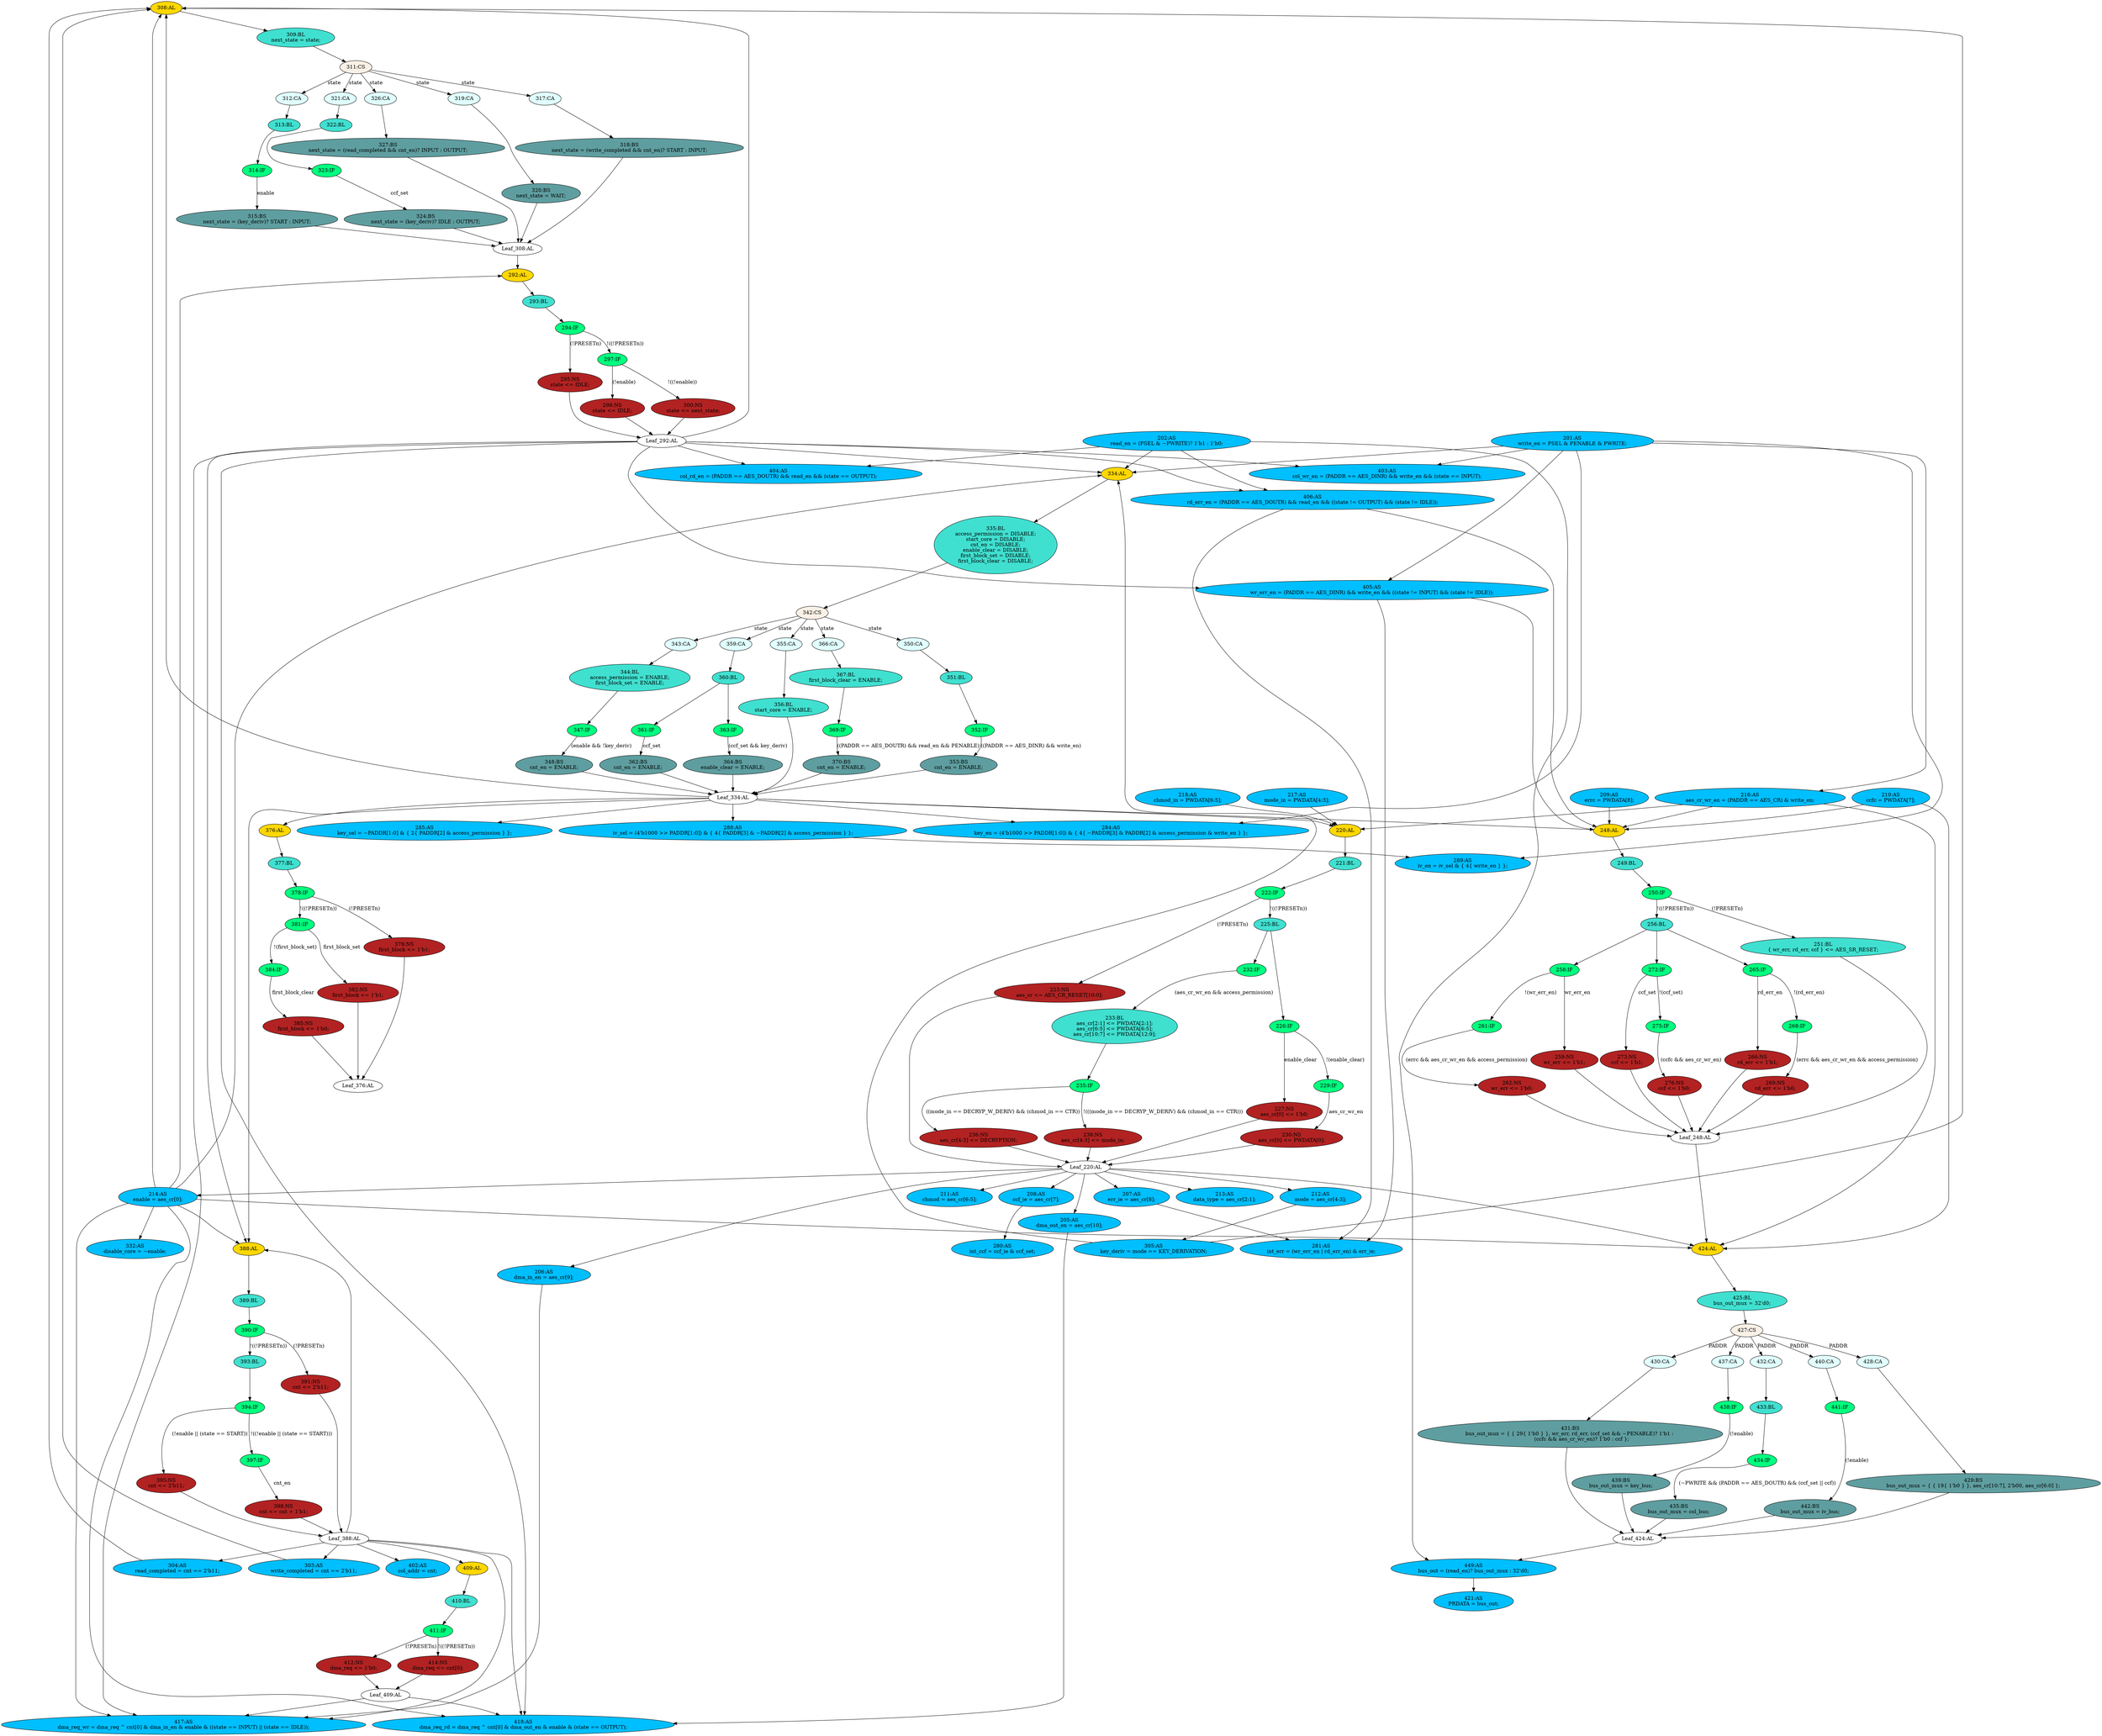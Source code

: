 strict digraph "compose( ,  )" {
	node [label="\N"];
	"308:AL"	 [ast="<pyverilog.vparser.ast.Always object at 0x7fe9e4ae4e50>",
		clk_sens=False,
		fillcolor=gold,
		label="308:AL",
		sens="['key_deriv', 'write_completed', 'state', 'START', 'IDLE', 'read_completed', 'OUTPUT', 'INPUT', 'cnt_en', 'WAIT']",
		statements="[]",
		style=filled,
		typ=Always,
		use_var="['enable', 'ccf_set', 'key_deriv', 'write_completed', 'IDLE', 'START', 'state', 'read_completed', 'OUTPUT', 'INPUT', 'cnt_en', '\
WAIT']"];
	"309:BL"	 [ast="<pyverilog.vparser.ast.Block object at 0x7fe9e4ace090>",
		fillcolor=turquoise,
		label="309:BL
next_state = state;",
		statements="[<pyverilog.vparser.ast.BlockingSubstitution object at 0x7fe9e4ae4f10>]",
		style=filled,
		typ=Block];
	"308:AL" -> "309:BL"	 [cond="[]",
		lineno=None];
	"439:BS"	 [ast="<pyverilog.vparser.ast.BlockingSubstitution object at 0x7fe9e4b27290>",
		fillcolor=cadetblue,
		label="439:BS
bus_out_mux = key_bus;",
		statements="[<pyverilog.vparser.ast.BlockingSubstitution object at 0x7fe9e4b27290>]",
		style=filled,
		typ=BlockingSubstitution];
	"Leaf_424:AL"	 [def_var="['bus_out_mux']",
		label="Leaf_424:AL"];
	"439:BS" -> "Leaf_424:AL"	 [cond="[]",
		lineno=None];
	"353:BS"	 [ast="<pyverilog.vparser.ast.BlockingSubstitution object at 0x7fe9e4dd9890>",
		fillcolor=cadetblue,
		label="353:BS
cnt_en = ENABLE;",
		statements="[<pyverilog.vparser.ast.BlockingSubstitution object at 0x7fe9e4dd9890>]",
		style=filled,
		typ=BlockingSubstitution];
	"Leaf_334:AL"	 [def_var="['access_permission', 'first_block_clear', 'start_core', 'enable_clear', 'first_block_set', 'cnt_en']",
		label="Leaf_334:AL"];
	"353:BS" -> "Leaf_334:AL"	 [cond="[]",
		lineno=None];
	"334:AL"	 [ast="<pyverilog.vparser.ast.Always object at 0x7fe9e4dc8450>",
		clk_sens=False,
		fillcolor=gold,
		label="334:AL",
		sens="['DISABLE', 'ENABLE']",
		statements="[]",
		style=filled,
		typ=Always,
		use_var="['ENABLE', 'ccf_set', 'key_deriv', 'read_en', 'PENABLE', 'state', 'enable', 'PADDR', 'AES_DINR', 'write_en', 'DISABLE', 'AES_DOUTR']"];
	"335:BL"	 [ast="<pyverilog.vparser.ast.Block object at 0x7fe9e4dc8d10>",
		fillcolor=turquoise,
		label="335:BL
access_permission = DISABLE;
start_core = DISABLE;
cnt_en = DISABLE;
enable_clear = DISABLE;
first_block_set = DISABLE;
first_\
block_clear = DISABLE;",
		statements="[<pyverilog.vparser.ast.BlockingSubstitution object at 0x7fe9e4dc8550>, <pyverilog.vparser.ast.BlockingSubstitution object at 0x7fe9e4dc86d0>, <\
pyverilog.vparser.ast.BlockingSubstitution object at 0x7fe9e4dc8810>, <pyverilog.vparser.ast.BlockingSubstitution object at 0x7fe9e4dc8990>, <\
pyverilog.vparser.ast.BlockingSubstitution object at 0x7fe9e4dc8b10>, <pyverilog.vparser.ast.BlockingSubstitution object at 0x7fe9e4dc8c90>]",
		style=filled,
		typ=Block];
	"334:AL" -> "335:BL"	 [cond="[]",
		lineno=None];
	"402:AS"	 [ast="<pyverilog.vparser.ast.Assign object at 0x7fe9e4dda5d0>",
		def_var="['col_addr']",
		fillcolor=deepskyblue,
		label="402:AS
col_addr = cnt;",
		statements="[]",
		style=filled,
		typ=Assign,
		use_var="['cnt']"];
	"431:BS"	 [ast="<pyverilog.vparser.ast.BlockingSubstitution object at 0x7fe9e4b53890>",
		fillcolor=cadetblue,
		label="431:BS
bus_out_mux = { { 29{ 1'b0 } }, wr_err, rd_err, (ccf_set && ~PENABLE)? 1'b1 : 
              (ccfc && aes_cr_wr_en)? 1'b0 : \
ccf };",
		statements="[<pyverilog.vparser.ast.BlockingSubstitution object at 0x7fe9e4b53890>]",
		style=filled,
		typ=BlockingSubstitution];
	"431:BS" -> "Leaf_424:AL"	 [cond="[]",
		lineno=None];
	"348:BS"	 [ast="<pyverilog.vparser.ast.BlockingSubstitution object at 0x7fe9e4dd94d0>",
		fillcolor=cadetblue,
		label="348:BS
cnt_en = ENABLE;",
		statements="[<pyverilog.vparser.ast.BlockingSubstitution object at 0x7fe9e4dd94d0>]",
		style=filled,
		typ=BlockingSubstitution];
	"348:BS" -> "Leaf_334:AL"	 [cond="[]",
		lineno=None];
	"429:BS"	 [ast="<pyverilog.vparser.ast.BlockingSubstitution object at 0x7fe9e4b532d0>",
		fillcolor=cadetblue,
		label="429:BS
bus_out_mux = { { 19{ 1'b0 } }, aes_cr[10:7], 2'b00, aes_cr[6:0] };",
		statements="[<pyverilog.vparser.ast.BlockingSubstitution object at 0x7fe9e4b532d0>]",
		style=filled,
		typ=BlockingSubstitution];
	"429:BS" -> "Leaf_424:AL"	 [cond="[]",
		lineno=None];
	"398:NS"	 [ast="<pyverilog.vparser.ast.NonblockingSubstitution object at 0x7fe9e4dda910>",
		fillcolor=firebrick,
		label="398:NS
cnt <= cnt + 1'b1;",
		statements="[<pyverilog.vparser.ast.NonblockingSubstitution object at 0x7fe9e4dda910>]",
		style=filled,
		typ=NonblockingSubstitution];
	"Leaf_388:AL"	 [def_var="['cnt']",
		label="Leaf_388:AL"];
	"398:NS" -> "Leaf_388:AL"	 [cond="[]",
		lineno=None];
	"292:AL"	 [ast="<pyverilog.vparser.ast.Always object at 0x7fe9e4ae4250>",
		clk_sens=False,
		fillcolor=gold,
		label="292:AL",
		sens="['PCLK', 'PRESETn']",
		statements="[]",
		style=filled,
		typ=Always,
		use_var="['IDLE', 'enable', 'PRESETn', 'next_state']"];
	"293:BL"	 [ast="<pyverilog.vparser.ast.Block object at 0x7fe9e4ae4290>",
		fillcolor=turquoise,
		label="293:BL",
		statements="[]",
		style=filled,
		typ=Block];
	"292:AL" -> "293:BL"	 [cond="[]",
		lineno=None];
	"223:NS"	 [ast="<pyverilog.vparser.ast.NonblockingSubstitution object at 0x7fe9e4ef1b90>",
		fillcolor=firebrick,
		label="223:NS
aes_cr <= AES_CR_RESET[10:0];",
		statements="[<pyverilog.vparser.ast.NonblockingSubstitution object at 0x7fe9e4ef1b90>]",
		style=filled,
		typ=NonblockingSubstitution];
	"Leaf_220:AL"	 [def_var="['aes_cr']",
		label="Leaf_220:AL"];
	"223:NS" -> "Leaf_220:AL"	 [cond="[]",
		lineno=None];
	"347:IF"	 [ast="<pyverilog.vparser.ast.IfStatement object at 0x7fe9e4dd9390>",
		fillcolor=springgreen,
		label="347:IF",
		statements="[]",
		style=filled,
		typ=IfStatement];
	"347:IF" -> "348:BS"	 [cond="['enable', 'key_deriv']",
		label="(enable && !key_deriv)",
		lineno=347];
	"404:AS"	 [ast="<pyverilog.vparser.ast.Assign object at 0x7fe9e4ddaf50>",
		def_var="['col_rd_en']",
		fillcolor=deepskyblue,
		label="404:AS
col_rd_en = (PADDR == AES_DOUTR) && read_en && (state == OUTPUT);",
		statements="[]",
		style=filled,
		typ=Assign,
		use_var="['PADDR', 'AES_DOUTR', 'read_en', 'state', 'OUTPUT']"];
	"262:NS"	 [ast="<pyverilog.vparser.ast.NonblockingSubstitution object at 0x7fe9e4ac3e10>",
		fillcolor=firebrick,
		label="262:NS
wr_err <= 1'b0;",
		statements="[<pyverilog.vparser.ast.NonblockingSubstitution object at 0x7fe9e4ac3e10>]",
		style=filled,
		typ=NonblockingSubstitution];
	"Leaf_248:AL"	 [def_var="['ccf', 'rd_err', 'wr_err']",
		label="Leaf_248:AL"];
	"262:NS" -> "Leaf_248:AL"	 [cond="[]",
		lineno=None];
	"367:BL"	 [ast="<pyverilog.vparser.ast.Block object at 0x7fe9e4dcd310>",
		fillcolor=turquoise,
		label="367:BL
first_block_clear = ENABLE;",
		statements="[<pyverilog.vparser.ast.BlockingSubstitution object at 0x7fe9e4dcd290>]",
		style=filled,
		typ=Block];
	"369:IF"	 [ast="<pyverilog.vparser.ast.IfStatement object at 0x7fe9e4dcd450>",
		fillcolor=springgreen,
		label="369:IF",
		statements="[]",
		style=filled,
		typ=IfStatement];
	"367:BL" -> "369:IF"	 [cond="[]",
		lineno=None];
	"212:AS"	 [ast="<pyverilog.vparser.ast.Assign object at 0x7fe9e4eeec10>",
		def_var="['mode']",
		fillcolor=deepskyblue,
		label="212:AS
mode = aes_cr[4:3];",
		statements="[]",
		style=filled,
		typ=Assign,
		use_var="['aes_cr']"];
	"305:AS"	 [ast="<pyverilog.vparser.ast.Assign object at 0x7fe9e4ae4d10>",
		def_var="['key_deriv']",
		fillcolor=deepskyblue,
		label="305:AS
key_deriv = mode == KEY_DERIVATION;",
		statements="[]",
		style=filled,
		typ=Assign,
		use_var="['mode', 'KEY_DERIVATION']"];
	"212:AS" -> "305:AS";
	"Leaf_388:AL" -> "402:AS";
	"409:AL"	 [ast="<pyverilog.vparser.ast.Always object at 0x7fe9e4dd4a90>",
		clk_sens=False,
		fillcolor=gold,
		label="409:AL",
		sens="['PCLK', 'PRESETn']",
		statements="[]",
		style=filled,
		typ=Always,
		use_var="['cnt', 'PRESETn']"];
	"Leaf_388:AL" -> "409:AL";
	"418:AS"	 [ast="<pyverilog.vparser.ast.Assign object at 0x7fe9e4de4790>",
		def_var="['dma_req_rd']",
		fillcolor=deepskyblue,
		label="418:AS
dma_req_rd = dma_req ^ cnt[0] & dma_out_en & enable & (state == OUTPUT);",
		statements="[]",
		style=filled,
		typ=Assign,
		use_var="['dma_req', 'cnt', 'dma_out_en', 'enable', 'state', 'OUTPUT']"];
	"Leaf_388:AL" -> "418:AS";
	"303:AS"	 [ast="<pyverilog.vparser.ast.Assign object at 0x7fe9e4ae4910>",
		def_var="['write_completed']",
		fillcolor=deepskyblue,
		label="303:AS
write_completed = cnt == 2'b11;",
		statements="[]",
		style=filled,
		typ=Assign,
		use_var="['cnt']"];
	"Leaf_388:AL" -> "303:AS";
	"417:AS"	 [ast="<pyverilog.vparser.ast.Assign object at 0x7fe9e4de4350>",
		def_var="['dma_req_wr']",
		fillcolor=deepskyblue,
		label="417:AS
dma_req_wr = dma_req ^ cnt[0] & dma_in_en & enable & ((state == INPUT) || (state == IDLE));",
		statements="[]",
		style=filled,
		typ=Assign,
		use_var="['dma_req', 'cnt', 'dma_in_en', 'enable', 'state', 'INPUT', 'state', 'IDLE']"];
	"Leaf_388:AL" -> "417:AS";
	"388:AL"	 [ast="<pyverilog.vparser.ast.Always object at 0x7fe9e4dda050>",
		clk_sens=False,
		fillcolor=gold,
		label="388:AL",
		sens="['PCLK', 'PRESETn']",
		statements="[]",
		style=filled,
		typ=Always,
		use_var="['cnt', 'enable', 'START', 'state', 'PRESETn', 'cnt_en']"];
	"Leaf_388:AL" -> "388:AL";
	"304:AS"	 [ast="<pyverilog.vparser.ast.Assign object at 0x7fe9e4ae4b10>",
		def_var="['read_completed']",
		fillcolor=deepskyblue,
		label="304:AS
read_completed = cnt == 2'b11;",
		statements="[]",
		style=filled,
		typ=Assign,
		use_var="['cnt']"];
	"Leaf_388:AL" -> "304:AS";
	"412:NS"	 [ast="<pyverilog.vparser.ast.NonblockingSubstitution object at 0x7fe9e4dd4c50>",
		fillcolor=firebrick,
		label="412:NS
dma_req <= 1'b0;",
		statements="[<pyverilog.vparser.ast.NonblockingSubstitution object at 0x7fe9e4dd4c50>]",
		style=filled,
		typ=NonblockingSubstitution];
	"Leaf_409:AL"	 [def_var="['dma_req']",
		label="Leaf_409:AL"];
	"412:NS" -> "Leaf_409:AL"	 [cond="[]",
		lineno=None];
	"213:AS"	 [ast="<pyverilog.vparser.ast.Assign object at 0x7fe9e4eeee10>",
		def_var="['data_type']",
		fillcolor=deepskyblue,
		label="213:AS
data_type = aes_cr[2:1];",
		statements="[]",
		style=filled,
		typ=Assign,
		use_var="['aes_cr']"];
	"235:IF"	 [ast="<pyverilog.vparser.ast.IfStatement object at 0x7fe9e4aa5d90>",
		fillcolor=springgreen,
		label="235:IF",
		statements="[]",
		style=filled,
		typ=IfStatement];
	"236:NS"	 [ast="<pyverilog.vparser.ast.NonblockingSubstitution object at 0x7fe9e4aa5bd0>",
		fillcolor=firebrick,
		label="236:NS
aes_cr[4:3] <= DECRYPTION;",
		statements="[<pyverilog.vparser.ast.NonblockingSubstitution object at 0x7fe9e4aa5bd0>]",
		style=filled,
		typ=NonblockingSubstitution];
	"235:IF" -> "236:NS"	 [cond="['mode_in', 'DECRYP_W_DERIV', 'chmod_in', 'CTR']",
		label="((mode_in == DECRYP_W_DERIV) && (chmod_in == CTR))",
		lineno=235];
	"238:NS"	 [ast="<pyverilog.vparser.ast.NonblockingSubstitution object at 0x7fe9e4aa5e10>",
		fillcolor=firebrick,
		label="238:NS
aes_cr[4:3] <= mode_in;",
		statements="[<pyverilog.vparser.ast.NonblockingSubstitution object at 0x7fe9e4aa5e10>]",
		style=filled,
		typ=NonblockingSubstitution];
	"235:IF" -> "238:NS"	 [cond="['mode_in', 'DECRYP_W_DERIV', 'chmod_in', 'CTR']",
		label="!(((mode_in == DECRYP_W_DERIV) && (chmod_in == CTR)))",
		lineno=235];
	"236:NS" -> "Leaf_220:AL"	 [cond="[]",
		lineno=None];
	"322:BL"	 [ast="<pyverilog.vparser.ast.Block object at 0x7fe9e4acead0>",
		fillcolor=turquoise,
		label="322:BL",
		statements="[]",
		style=filled,
		typ=Block];
	"323:IF"	 [ast="<pyverilog.vparser.ast.IfStatement object at 0x7fe9e4acec10>",
		fillcolor=springgreen,
		label="323:IF",
		statements="[]",
		style=filled,
		typ=IfStatement];
	"322:BL" -> "323:IF"	 [cond="[]",
		lineno=None];
	"433:BL"	 [ast="<pyverilog.vparser.ast.Block object at 0x7fe9e4b53b10>",
		fillcolor=turquoise,
		label="433:BL",
		statements="[]",
		style=filled,
		typ=Block];
	"434:IF"	 [ast="<pyverilog.vparser.ast.IfStatement object at 0x7fe9e4b53dd0>",
		fillcolor=springgreen,
		label="434:IF",
		statements="[]",
		style=filled,
		typ=IfStatement];
	"433:BL" -> "434:IF"	 [cond="[]",
		lineno=None];
	"351:BL"	 [ast="<pyverilog.vparser.ast.Block object at 0x7fe9e4dd9490>",
		fillcolor=turquoise,
		label="351:BL",
		statements="[]",
		style=filled,
		typ=Block];
	"352:IF"	 [ast="<pyverilog.vparser.ast.IfStatement object at 0x7fe9e4dd96d0>",
		fillcolor=springgreen,
		label="352:IF",
		statements="[]",
		style=filled,
		typ=IfStatement];
	"351:BL" -> "352:IF"	 [cond="[]",
		lineno=None];
	"389:BL"	 [ast="<pyverilog.vparser.ast.Block object at 0x7fe9e4dda090>",
		fillcolor=turquoise,
		label="389:BL",
		statements="[]",
		style=filled,
		typ=Block];
	"390:IF"	 [ast="<pyverilog.vparser.ast.IfStatement object at 0x7fe9e4dda250>",
		fillcolor=springgreen,
		label="390:IF",
		statements="[]",
		style=filled,
		typ=IfStatement];
	"389:BL" -> "390:IF"	 [cond="[]",
		lineno=None];
	"208:AS"	 [ast="<pyverilog.vparser.ast.Assign object at 0x7fe9e4eee4d0>",
		def_var="['ccf_ie']",
		fillcolor=deepskyblue,
		label="208:AS
ccf_ie = aes_cr[7];",
		statements="[]",
		style=filled,
		typ=Assign,
		use_var="['aes_cr']"];
	"280:AS"	 [ast="<pyverilog.vparser.ast.Assign object at 0x7fe9e4abb650>",
		def_var="['int_ccf']",
		fillcolor=deepskyblue,
		label="280:AS
int_ccf = ccf_ie & ccf_set;",
		statements="[]",
		style=filled,
		typ=Assign,
		use_var="['ccf_ie', 'ccf_set']"];
	"208:AS" -> "280:AS";
	"317:CA"	 [ast="<pyverilog.vparser.ast.Case object at 0x7fe9e4ace590>",
		fillcolor=lightcyan,
		label="317:CA",
		statements="[]",
		style=filled,
		typ=Case];
	"318:BS"	 [ast="<pyverilog.vparser.ast.BlockingSubstitution object at 0x7fe9e4ace850>",
		fillcolor=cadetblue,
		label="318:BS
next_state = (write_completed && cnt_en)? START : INPUT;",
		statements="[<pyverilog.vparser.ast.BlockingSubstitution object at 0x7fe9e4ace850>]",
		style=filled,
		typ=BlockingSubstitution];
	"317:CA" -> "318:BS"	 [cond="[]",
		lineno=None];
	"385:NS"	 [ast="<pyverilog.vparser.ast.NonblockingSubstitution object at 0x7fe9e4dcdf50>",
		fillcolor=firebrick,
		label="385:NS
first_block <= 1'b0;",
		statements="[<pyverilog.vparser.ast.NonblockingSubstitution object at 0x7fe9e4dcdf50>]",
		style=filled,
		typ=NonblockingSubstitution];
	"Leaf_376:AL"	 [def_var="['first_block']",
		label="Leaf_376:AL"];
	"385:NS" -> "Leaf_376:AL"	 [cond="[]",
		lineno=None];
	"232:IF"	 [ast="<pyverilog.vparser.ast.IfStatement object at 0x7fe9e4aa5450>",
		fillcolor=springgreen,
		label="232:IF",
		statements="[]",
		style=filled,
		typ=IfStatement];
	"233:BL"	 [ast="<pyverilog.vparser.ast.Block object at 0x7fe9e4ac31d0>",
		fillcolor=turquoise,
		label="233:BL
aes_cr[2:1] <= PWDATA[2:1];
aes_cr[6:5] <= PWDATA[6:5];
aes_cr[10:7] <= PWDATA[12:9];",
		statements="[<pyverilog.vparser.ast.NonblockingSubstitution object at 0x7fe9e4aa56d0>, <pyverilog.vparser.ast.NonblockingSubstitution object \
at 0x7fe9e4aa5fd0>, <pyverilog.vparser.ast.NonblockingSubstitution object at 0x7fe9e4ac32d0>]",
		style=filled,
		typ=Block];
	"232:IF" -> "233:BL"	 [cond="['aes_cr_wr_en', 'access_permission']",
		label="(aes_cr_wr_en && access_permission)",
		lineno=232];
	"393:BL"	 [ast="<pyverilog.vparser.ast.Block object at 0x7fe9e4dda2d0>",
		fillcolor=turquoise,
		label="393:BL",
		statements="[]",
		style=filled,
		typ=Block];
	"394:IF"	 [ast="<pyverilog.vparser.ast.IfStatement object at 0x7fe9e4dda650>",
		fillcolor=springgreen,
		label="394:IF",
		statements="[]",
		style=filled,
		typ=IfStatement];
	"393:BL" -> "394:IF"	 [cond="[]",
		lineno=None];
	"435:BS"	 [ast="<pyverilog.vparser.ast.BlockingSubstitution object at 0x7fe9e4b53f10>",
		fillcolor=cadetblue,
		label="435:BS
bus_out_mux = col_bus;",
		statements="[<pyverilog.vparser.ast.BlockingSubstitution object at 0x7fe9e4b53f10>]",
		style=filled,
		typ=BlockingSubstitution];
	"434:IF" -> "435:BS"	 [cond="['PWRITE', 'PADDR', 'AES_DOUTR', 'ccf_set', 'ccf']",
		label="(~PWRITE && (PADDR == AES_DOUTR) && (ccf_set || ccf))",
		lineno=434];
	"370:BS"	 [ast="<pyverilog.vparser.ast.BlockingSubstitution object at 0x7fe9e4dcd690>",
		fillcolor=cadetblue,
		label="370:BS
cnt_en = ENABLE;",
		statements="[<pyverilog.vparser.ast.BlockingSubstitution object at 0x7fe9e4dcd690>]",
		style=filled,
		typ=BlockingSubstitution];
	"370:BS" -> "Leaf_334:AL"	 [cond="[]",
		lineno=None];
	"205:AS"	 [ast="<pyverilog.vparser.ast.Assign object at 0x7fe9e4b1bf50>",
		def_var="['dma_out_en']",
		fillcolor=deepskyblue,
		label="205:AS
dma_out_en = aes_cr[10];",
		statements="[]",
		style=filled,
		typ=Assign,
		use_var="['aes_cr']"];
	"205:AS" -> "418:AS";
	"421:AS"	 [ast="<pyverilog.vparser.ast.Assign object at 0x7fe9e4de48d0>",
		def_var="['PRDATA']",
		fillcolor=deepskyblue,
		label="421:AS
PRDATA = bus_out;",
		statements="[]",
		style=filled,
		typ=Assign,
		use_var="['bus_out']"];
	"410:BL"	 [ast="<pyverilog.vparser.ast.Block object at 0x7fe9e4dd4ad0>",
		fillcolor=turquoise,
		label="410:BL",
		statements="[]",
		style=filled,
		typ=Block];
	"409:AL" -> "410:BL"	 [cond="[]",
		lineno=None];
	"222:IF"	 [ast="<pyverilog.vparser.ast.IfStatement object at 0x7fe9e4ef1bd0>",
		fillcolor=springgreen,
		label="222:IF",
		statements="[]",
		style=filled,
		typ=IfStatement];
	"222:IF" -> "223:NS"	 [cond="['PRESETn']",
		label="(!PRESETn)",
		lineno=222];
	"225:BL"	 [ast="<pyverilog.vparser.ast.Block object at 0x7fe9e4ef1c10>",
		fillcolor=turquoise,
		label="225:BL",
		statements="[]",
		style=filled,
		typ=Block];
	"222:IF" -> "225:BL"	 [cond="['PRESETn']",
		label="!((!PRESETn))",
		lineno=222];
	"403:AS"	 [ast="<pyverilog.vparser.ast.Assign object at 0x7fe9e4ddac10>",
		def_var="['col_wr_en']",
		fillcolor=deepskyblue,
		label="403:AS
col_wr_en = (PADDR == AES_DINR) && write_en && (state == INPUT);",
		statements="[]",
		style=filled,
		typ=Assign,
		use_var="['PADDR', 'AES_DINR', 'write_en', 'state', 'INPUT']"];
	"214:AS"	 [ast="<pyverilog.vparser.ast.Assign object at 0x7fe9e4ef1050>",
		def_var="['enable']",
		fillcolor=deepskyblue,
		label="214:AS
enable = aes_cr[0];",
		statements="[]",
		style=filled,
		typ=Assign,
		use_var="['aes_cr']"];
	"214:AS" -> "308:AL";
	"214:AS" -> "334:AL";
	"214:AS" -> "292:AL";
	"424:AL"	 [ast="<pyverilog.vparser.ast.Always object at 0x7fe9e4de4a10>",
		clk_sens=False,
		fillcolor=gold,
		label="424:AL",
		sens="['col_bus', 'ccf', 'ccf_set', 'aes_cr_wr_en', 'rd_err', 'key_bus', 'wr_err', 'aes_cr', 'PENABLE', 'iv_bus', 'ccfc']",
		statements="[]",
		style=filled,
		typ=Always,
		use_var="['col_bus', 'enable', 'ccfc', 'ccf_set', 'aes_cr_wr_en', 'rd_err', 'key_bus', 'wr_err', 'aes_cr', 'PENABLE', 'PWRITE', 'PADDR', '\
iv_bus', 'ccf', 'AES_DOUTR']"];
	"214:AS" -> "424:AL";
	"214:AS" -> "418:AS";
	"214:AS" -> "417:AS";
	"214:AS" -> "388:AL";
	"332:AS"	 [ast="<pyverilog.vparser.ast.Assign object at 0x7fe9e4dc8310>",
		def_var="['disable_core']",
		fillcolor=deepskyblue,
		label="332:AS
disable_core = ~enable;",
		statements="[]",
		style=filled,
		typ=Assign,
		use_var="['enable']"];
	"214:AS" -> "332:AS";
	"432:CA"	 [ast="<pyverilog.vparser.ast.Case object at 0x7fe9e4b53ad0>",
		fillcolor=lightcyan,
		label="432:CA",
		statements="[]",
		style=filled,
		typ=Case];
	"432:CA" -> "433:BL"	 [cond="[]",
		lineno=None];
	"381:IF"	 [ast="<pyverilog.vparser.ast.IfStatement object at 0x7fe9e4dcdcd0>",
		fillcolor=springgreen,
		label="381:IF",
		statements="[]",
		style=filled,
		typ=IfStatement];
	"384:IF"	 [ast="<pyverilog.vparser.ast.IfStatement object at 0x7fe9e4dcde10>",
		fillcolor=springgreen,
		label="384:IF",
		statements="[]",
		style=filled,
		typ=IfStatement];
	"381:IF" -> "384:IF"	 [cond="['first_block_set']",
		label="!(first_block_set)",
		lineno=381];
	"382:NS"	 [ast="<pyverilog.vparser.ast.NonblockingSubstitution object at 0x7fe9e4dcdc90>",
		fillcolor=firebrick,
		label="382:NS
first_block <= 1'b1;",
		statements="[<pyverilog.vparser.ast.NonblockingSubstitution object at 0x7fe9e4dcdc90>]",
		style=filled,
		typ=NonblockingSubstitution];
	"381:IF" -> "382:NS"	 [cond="['first_block_set']",
		label=first_block_set,
		lineno=381];
	"300:NS"	 [ast="<pyverilog.vparser.ast.NonblockingSubstitution object at 0x7fe9e4ae4850>",
		fillcolor=firebrick,
		label="300:NS
state <= next_state;",
		statements="[<pyverilog.vparser.ast.NonblockingSubstitution object at 0x7fe9e4ae4850>]",
		style=filled,
		typ=NonblockingSubstitution];
	"Leaf_292:AL"	 [def_var="['state']",
		label="Leaf_292:AL"];
	"300:NS" -> "Leaf_292:AL"	 [cond="[]",
		lineno=None];
	"344:BL"	 [ast="<pyverilog.vparser.ast.Block object at 0x7fe9e4dd9250>",
		fillcolor=turquoise,
		label="344:BL
access_permission = ENABLE;
first_block_set = ENABLE;",
		statements="[<pyverilog.vparser.ast.BlockingSubstitution object at 0x7fe9e4dc8fd0>, <pyverilog.vparser.ast.BlockingSubstitution object at 0x7fe9e4dd91d0>]",
		style=filled,
		typ=Block];
	"344:BL" -> "347:IF"	 [cond="[]",
		lineno=None];
	"207:AS"	 [ast="<pyverilog.vparser.ast.Assign object at 0x7fe9e4eee310>",
		def_var="['err_ie']",
		fillcolor=deepskyblue,
		label="207:AS
err_ie = aes_cr[8];",
		statements="[]",
		style=filled,
		typ=Assign,
		use_var="['aes_cr']"];
	"281:AS"	 [ast="<pyverilog.vparser.ast.Assign object at 0x7fe9e4abb990>",
		def_var="['int_err']",
		fillcolor=deepskyblue,
		label="281:AS
int_err = (wr_err_en | rd_err_en) & err_ie;",
		statements="[]",
		style=filled,
		typ=Assign,
		use_var="['wr_err_en', 'rd_err_en', 'err_ie']"];
	"207:AS" -> "281:AS";
	"395:NS"	 [ast="<pyverilog.vparser.ast.NonblockingSubstitution object at 0x7fe9e4dda610>",
		fillcolor=firebrick,
		label="395:NS
cnt <= 2'b11;",
		statements="[<pyverilog.vparser.ast.NonblockingSubstitution object at 0x7fe9e4dda610>]",
		style=filled,
		typ=NonblockingSubstitution];
	"394:IF" -> "395:NS"	 [cond="['enable', 'state', 'START']",
		label="(!enable || (state == START))",
		lineno=394];
	"397:IF"	 [ast="<pyverilog.vparser.ast.IfStatement object at 0x7fe9e4dda750>",
		fillcolor=springgreen,
		label="397:IF",
		statements="[]",
		style=filled,
		typ=IfStatement];
	"394:IF" -> "397:IF"	 [cond="['enable', 'state', 'START']",
		label="!((!enable || (state == START)))",
		lineno=394];
	"343:CA"	 [ast="<pyverilog.vparser.ast.Case object at 0x7fe9e4dc8e50>",
		fillcolor=lightcyan,
		label="343:CA",
		statements="[]",
		style=filled,
		typ=Case];
	"343:CA" -> "344:BL"	 [cond="[]",
		lineno=None];
	"218:AS"	 [ast="<pyverilog.vparser.ast.Assign object at 0x7fe9e4ef1690>",
		def_var="['chmod_in']",
		fillcolor=deepskyblue,
		label="218:AS
chmod_in = PWDATA[6:5];",
		statements="[]",
		style=filled,
		typ=Assign,
		use_var="['PWDATA']"];
	"220:AL"	 [ast="<pyverilog.vparser.ast.Always object at 0x7fe9e4ef1910>",
		clk_sens=False,
		fillcolor=gold,
		label="220:AL",
		sens="['PCLK', 'PRESETn']",
		statements="[]",
		style=filled,
		typ=Always,
		use_var="['DECRYPTION', 'CTR', 'PWDATA', 'aes_cr_wr_en', 'mode_in', 'enable_clear', 'PRESETn', 'AES_CR_RESET', 'DECRYP_W_DERIV', 'access_\
permission', 'chmod_in']"];
	"218:AS" -> "220:AL";
	"256:BL"	 [ast="<pyverilog.vparser.ast.Block object at 0x7fe9e4ac3890>",
		fillcolor=turquoise,
		label="256:BL",
		statements="[]",
		style=filled,
		typ=Block];
	"265:IF"	 [ast="<pyverilog.vparser.ast.IfStatement object at 0x7fe9e4ac3f90>",
		fillcolor=springgreen,
		label="265:IF",
		statements="[]",
		style=filled,
		typ=IfStatement];
	"256:BL" -> "265:IF"	 [cond="[]",
		lineno=None];
	"258:IF"	 [ast="<pyverilog.vparser.ast.IfStatement object at 0x7fe9e4ac3a50>",
		fillcolor=springgreen,
		label="258:IF",
		statements="[]",
		style=filled,
		typ=IfStatement];
	"256:BL" -> "258:IF"	 [cond="[]",
		lineno=None];
	"272:IF"	 [ast="<pyverilog.vparser.ast.IfStatement object at 0x7fe9e4abb4d0>",
		fillcolor=springgreen,
		label="272:IF",
		statements="[]",
		style=filled,
		typ=IfStatement];
	"256:BL" -> "272:IF"	 [cond="[]",
		lineno=None];
	"268:IF"	 [ast="<pyverilog.vparser.ast.IfStatement object at 0x7fe9e4abb190>",
		fillcolor=springgreen,
		label="268:IF",
		statements="[]",
		style=filled,
		typ=IfStatement];
	"269:NS"	 [ast="<pyverilog.vparser.ast.NonblockingSubstitution object at 0x7fe9e4abb390>",
		fillcolor=firebrick,
		label="269:NS
rd_err <= 1'b0;",
		statements="[<pyverilog.vparser.ast.NonblockingSubstitution object at 0x7fe9e4abb390>]",
		style=filled,
		typ=NonblockingSubstitution];
	"268:IF" -> "269:NS"	 [cond="['errc', 'aes_cr_wr_en', 'access_permission']",
		label="(errc && aes_cr_wr_en && access_permission)",
		lineno=268];
	"378:IF"	 [ast="<pyverilog.vparser.ast.IfStatement object at 0x7fe9e4dcda10>",
		fillcolor=springgreen,
		label="378:IF",
		statements="[]",
		style=filled,
		typ=IfStatement];
	"378:IF" -> "381:IF"	 [cond="['PRESETn']",
		label="!((!PRESETn))",
		lineno=378];
	"379:NS"	 [ast="<pyverilog.vparser.ast.NonblockingSubstitution object at 0x7fe9e4dcd9d0>",
		fillcolor=firebrick,
		label="379:NS
first_block <= 1'b1;",
		statements="[<pyverilog.vparser.ast.NonblockingSubstitution object at 0x7fe9e4dcd9d0>]",
		style=filled,
		typ=NonblockingSubstitution];
	"378:IF" -> "379:NS"	 [cond="['PRESETn']",
		label="(!PRESETn)",
		lineno=378];
	"440:CA"	 [ast="<pyverilog.vparser.ast.Case object at 0x7fe9e4b273d0>",
		fillcolor=lightcyan,
		label="440:CA",
		statements="[]",
		style=filled,
		typ=Case];
	"441:IF"	 [ast="<pyverilog.vparser.ast.IfStatement object at 0x7fe9e4b27150>",
		fillcolor=springgreen,
		label="441:IF",
		statements="[]",
		style=filled,
		typ=IfStatement];
	"440:CA" -> "441:IF"	 [cond="[]",
		lineno=None];
	"449:AS"	 [ast="<pyverilog.vparser.ast.Assign object at 0x7fe9e4b27710>",
		def_var="['bus_out']",
		fillcolor=deepskyblue,
		label="449:AS
bus_out = (read_en)? bus_out_mux : 32'd0;",
		statements="[]",
		style=filled,
		typ=Assign,
		use_var="['read_en', 'bus_out_mux']"];
	"449:AS" -> "421:AS";
	"355:CA"	 [ast="<pyverilog.vparser.ast.Case object at 0x7fe9e4dd98d0>",
		fillcolor=lightcyan,
		label="355:CA",
		statements="[]",
		style=filled,
		typ=Case];
	"356:BL"	 [ast="<pyverilog.vparser.ast.Block object at 0x7fe9e4dd9a10>",
		fillcolor=turquoise,
		label="356:BL
start_core = ENABLE;",
		statements="[<pyverilog.vparser.ast.BlockingSubstitution object at 0x7fe9e4dd9a50>]",
		style=filled,
		typ=Block];
	"355:CA" -> "356:BL"	 [cond="[]",
		lineno=None];
	"369:IF" -> "370:BS"	 [cond="['PADDR', 'AES_DOUTR', 'read_en', 'PENABLE']",
		label="((PADDR == AES_DOUTR) && read_en && PENABLE)",
		lineno=369];
	"342:CS"	 [ast="<pyverilog.vparser.ast.CaseStatement object at 0x7fe9e4dd9c50>",
		fillcolor=linen,
		label="342:CS",
		statements="[]",
		style=filled,
		typ=CaseStatement];
	"335:BL" -> "342:CS"	 [cond="[]",
		lineno=None];
	"311:CS"	 [ast="<pyverilog.vparser.ast.CaseStatement object at 0x7fe9e4acee90>",
		fillcolor=linen,
		label="311:CS",
		statements="[]",
		style=filled,
		typ=CaseStatement];
	"311:CS" -> "317:CA"	 [cond="['state']",
		label=state,
		lineno=311];
	"312:CA"	 [ast="<pyverilog.vparser.ast.Case object at 0x7fe9e4ace1d0>",
		fillcolor=lightcyan,
		label="312:CA",
		statements="[]",
		style=filled,
		typ=Case];
	"311:CS" -> "312:CA"	 [cond="['state']",
		label=state,
		lineno=311];
	"321:CA"	 [ast="<pyverilog.vparser.ast.Case object at 0x7fe9e4aceb10>",
		fillcolor=lightcyan,
		label="321:CA",
		statements="[]",
		style=filled,
		typ=Case];
	"311:CS" -> "321:CA"	 [cond="['state']",
		label=state,
		lineno=311];
	"326:CA"	 [ast="<pyverilog.vparser.ast.Case object at 0x7fe9e4acee50>",
		fillcolor=lightcyan,
		label="326:CA",
		statements="[]",
		style=filled,
		typ=Case];
	"311:CS" -> "326:CA"	 [cond="['state']",
		label=state,
		lineno=311];
	"319:CA"	 [ast="<pyverilog.vparser.ast.Case object at 0x7fe9e4ace890>",
		fillcolor=lightcyan,
		label="319:CA",
		statements="[]",
		style=filled,
		typ=Case];
	"311:CS" -> "319:CA"	 [cond="['state']",
		label=state,
		lineno=311];
	"211:AS"	 [ast="<pyverilog.vparser.ast.Assign object at 0x7fe9e4eeea10>",
		def_var="['chmod']",
		fillcolor=deepskyblue,
		label="211:AS
chmod = aes_cr[6:5];",
		statements="[]",
		style=filled,
		typ=Assign,
		use_var="['aes_cr']"];
	"320:BS"	 [ast="<pyverilog.vparser.ast.BlockingSubstitution object at 0x7fe9e4acea10>",
		fillcolor=cadetblue,
		label="320:BS
next_state = WAIT;",
		statements="[<pyverilog.vparser.ast.BlockingSubstitution object at 0x7fe9e4acea10>]",
		style=filled,
		typ=BlockingSubstitution];
	"Leaf_308:AL"	 [def_var="['next_state']",
		label="Leaf_308:AL"];
	"320:BS" -> "Leaf_308:AL"	 [cond="[]",
		lineno=None];
	"411:IF"	 [ast="<pyverilog.vparser.ast.IfStatement object at 0x7fe9e4dd4c10>",
		fillcolor=springgreen,
		label="411:IF",
		statements="[]",
		style=filled,
		typ=IfStatement];
	"411:IF" -> "412:NS"	 [cond="['PRESETn']",
		label="(!PRESETn)",
		lineno=411];
	"414:NS"	 [ast="<pyverilog.vparser.ast.NonblockingSubstitution object at 0x7fe9e4dd4e50>",
		fillcolor=firebrick,
		label="414:NS
dma_req <= cnt[0];",
		statements="[<pyverilog.vparser.ast.NonblockingSubstitution object at 0x7fe9e4dd4e50>]",
		style=filled,
		typ=NonblockingSubstitution];
	"411:IF" -> "414:NS"	 [cond="['PRESETn']",
		label="!((!PRESETn))",
		lineno=411];
	"221:BL"	 [ast="<pyverilog.vparser.ast.Block object at 0x7fe9e4ef1950>",
		fillcolor=turquoise,
		label="221:BL",
		statements="[]",
		style=filled,
		typ=Block];
	"221:BL" -> "222:IF"	 [cond="[]",
		lineno=None];
	"364:BS"	 [ast="<pyverilog.vparser.ast.BlockingSubstitution object at 0x7fe9e4dcd0d0>",
		fillcolor=cadetblue,
		label="364:BS
enable_clear = ENABLE;",
		statements="[<pyverilog.vparser.ast.BlockingSubstitution object at 0x7fe9e4dcd0d0>]",
		style=filled,
		typ=BlockingSubstitution];
	"364:BS" -> "Leaf_334:AL"	 [cond="[]",
		lineno=None];
	"425:BL"	 [ast="<pyverilog.vparser.ast.Block object at 0x7fe9e4de4b90>",
		fillcolor=turquoise,
		label="425:BL
bus_out_mux = 32'd0;",
		statements="[<pyverilog.vparser.ast.BlockingSubstitution object at 0x7fe9e4de4ad0>]",
		style=filled,
		typ=Block];
	"424:AL" -> "425:BL"	 [cond="[]",
		lineno=None];
	"294:IF"	 [ast="<pyverilog.vparser.ast.IfStatement object at 0x7fe9e4ae4450>",
		fillcolor=springgreen,
		label="294:IF",
		statements="[]",
		style=filled,
		typ=IfStatement];
	"293:BL" -> "294:IF"	 [cond="[]",
		lineno=None];
	"265:IF" -> "268:IF"	 [cond="['rd_err_en']",
		label="!(rd_err_en)",
		lineno=265];
	"266:NS"	 [ast="<pyverilog.vparser.ast.NonblockingSubstitution object at 0x7fe9e4ac3f50>",
		fillcolor=firebrick,
		label="266:NS
rd_err <= 1'b1;",
		statements="[<pyverilog.vparser.ast.NonblockingSubstitution object at 0x7fe9e4ac3f50>]",
		style=filled,
		typ=NonblockingSubstitution];
	"265:IF" -> "266:NS"	 [cond="['rd_err_en']",
		label=rd_err_en,
		lineno=265];
	"363:IF"	 [ast="<pyverilog.vparser.ast.IfStatement object at 0x7fe9e4dd9f90>",
		fillcolor=springgreen,
		label="363:IF",
		statements="[]",
		style=filled,
		typ=IfStatement];
	"363:IF" -> "364:BS"	 [cond="['ccf_set', 'key_deriv']",
		label="(ccf_set && key_deriv)",
		lineno=363];
	"259:NS"	 [ast="<pyverilog.vparser.ast.NonblockingSubstitution object at 0x7fe9e4ac3a10>",
		fillcolor=firebrick,
		label="259:NS
wr_err <= 1'b1;",
		statements="[<pyverilog.vparser.ast.NonblockingSubstitution object at 0x7fe9e4ac3a10>]",
		style=filled,
		typ=NonblockingSubstitution];
	"259:NS" -> "Leaf_248:AL"	 [cond="[]",
		lineno=None];
	"366:CA"	 [ast="<pyverilog.vparser.ast.Case object at 0x7fe9e4dcd090>",
		fillcolor=lightcyan,
		label="366:CA",
		statements="[]",
		style=filled,
		typ=Case];
	"366:CA" -> "367:BL"	 [cond="[]",
		lineno=None];
	"275:IF"	 [ast="<pyverilog.vparser.ast.IfStatement object at 0x7fe9e4abb690>",
		fillcolor=springgreen,
		label="275:IF",
		statements="[]",
		style=filled,
		typ=IfStatement];
	"276:NS"	 [ast="<pyverilog.vparser.ast.NonblockingSubstitution object at 0x7fe9e4abb7d0>",
		fillcolor=firebrick,
		label="276:NS
ccf <= 1'b0;",
		statements="[<pyverilog.vparser.ast.NonblockingSubstitution object at 0x7fe9e4abb7d0>]",
		style=filled,
		typ=NonblockingSubstitution];
	"275:IF" -> "276:NS"	 [cond="['ccfc', 'aes_cr_wr_en']",
		label="(ccfc && aes_cr_wr_en)",
		lineno=275];
	"230:NS"	 [ast="<pyverilog.vparser.ast.NonblockingSubstitution object at 0x7fe9e4aa5350>",
		fillcolor=firebrick,
		label="230:NS
aes_cr[0] <= PWDATA[0];",
		statements="[<pyverilog.vparser.ast.NonblockingSubstitution object at 0x7fe9e4aa5350>]",
		style=filled,
		typ=NonblockingSubstitution];
	"230:NS" -> "Leaf_220:AL"	 [cond="[]",
		lineno=None];
	"266:NS" -> "Leaf_248:AL"	 [cond="[]",
		lineno=None];
	"309:BL" -> "311:CS"	 [cond="[]",
		lineno=None];
	"391:NS"	 [ast="<pyverilog.vparser.ast.NonblockingSubstitution object at 0x7fe9e4dda210>",
		fillcolor=firebrick,
		label="391:NS
cnt <= 2'b11;",
		statements="[<pyverilog.vparser.ast.NonblockingSubstitution object at 0x7fe9e4dda210>]",
		style=filled,
		typ=NonblockingSubstitution];
	"391:NS" -> "Leaf_388:AL"	 [cond="[]",
		lineno=None];
	"220:AL" -> "221:BL"	 [cond="[]",
		lineno=None];
	"428:CA"	 [ast="<pyverilog.vparser.ast.Case object at 0x7fe9e4de4d10>",
		fillcolor=lightcyan,
		label="428:CA",
		statements="[]",
		style=filled,
		typ=Case];
	"428:CA" -> "429:BS"	 [cond="[]",
		lineno=None];
	"295:NS"	 [ast="<pyverilog.vparser.ast.NonblockingSubstitution object at 0x7fe9e4ae4410>",
		fillcolor=firebrick,
		label="295:NS
state <= IDLE;",
		statements="[<pyverilog.vparser.ast.NonblockingSubstitution object at 0x7fe9e4ae4410>]",
		style=filled,
		typ=NonblockingSubstitution];
	"294:IF" -> "295:NS"	 [cond="['PRESETn']",
		label="(!PRESETn)",
		lineno=294];
	"297:IF"	 [ast="<pyverilog.vparser.ast.IfStatement object at 0x7fe9e4ae4690>",
		fillcolor=springgreen,
		label="297:IF",
		statements="[]",
		style=filled,
		typ=IfStatement];
	"294:IF" -> "297:IF"	 [cond="['PRESETn']",
		label="!((!PRESETn))",
		lineno=294];
	"251:BL"	 [ast="<pyverilog.vparser.ast.Block object at 0x7fe9e4ac35d0>",
		fillcolor=turquoise,
		label="251:BL
{ wr_err, rd_err, ccf } <= AES_SR_RESET;",
		statements="[<pyverilog.vparser.ast.NonblockingSubstitution object at 0x7fe9e4ac3750>]",
		style=filled,
		typ=Block];
	"251:BL" -> "Leaf_248:AL"	 [cond="[]",
		lineno=None];
	"361:IF"	 [ast="<pyverilog.vparser.ast.IfStatement object at 0x7fe9e4dd9c90>",
		fillcolor=springgreen,
		label="361:IF",
		statements="[]",
		style=filled,
		typ=IfStatement];
	"362:BS"	 [ast="<pyverilog.vparser.ast.BlockingSubstitution object at 0x7fe9e4dd9dd0>",
		fillcolor=cadetblue,
		label="362:BS
cnt_en = ENABLE;",
		statements="[<pyverilog.vparser.ast.BlockingSubstitution object at 0x7fe9e4dd9dd0>]",
		style=filled,
		typ=BlockingSubstitution];
	"361:IF" -> "362:BS"	 [cond="['ccf_set']",
		label=ccf_set,
		lineno=361];
	"405:AS"	 [ast="<pyverilog.vparser.ast.Assign object at 0x7fe9e4dd4490>",
		def_var="['wr_err_en']",
		fillcolor=deepskyblue,
		label="405:AS
wr_err_en = (PADDR == AES_DINR) && write_en && ((state != INPUT) && (state != IDLE));",
		statements="[]",
		style=filled,
		typ=Assign,
		use_var="['PADDR', 'AES_DINR', 'write_en', 'state', 'INPUT', 'state', 'IDLE']"];
	"405:AS" -> "281:AS";
	"248:AL"	 [ast="<pyverilog.vparser.ast.Always object at 0x7fe9e4ac3450>",
		clk_sens=False,
		fillcolor=gold,
		label="248:AL",
		sens="['PCLK', 'PRESETn']",
		statements="[]",
		style=filled,
		typ=Always,
		use_var="['ccf_set', 'AES_SR_RESET', 'errc', 'aes_cr_wr_en', 'ccfc', 'rd_err_en', 'PRESETn', 'access_permission', 'wr_err_en']"];
	"405:AS" -> "248:AL";
	"206:AS"	 [ast="<pyverilog.vparser.ast.Assign object at 0x7fe9e4eee150>",
		def_var="['dma_in_en']",
		fillcolor=deepskyblue,
		label="206:AS
dma_in_en = aes_cr[9];",
		statements="[]",
		style=filled,
		typ=Assign,
		use_var="['aes_cr']"];
	"206:AS" -> "417:AS";
	"295:NS" -> "Leaf_292:AL"	 [cond="[]",
		lineno=None];
	"430:CA"	 [ast="<pyverilog.vparser.ast.Case object at 0x7fe9e4b53310>",
		fillcolor=lightcyan,
		label="430:CA",
		statements="[]",
		style=filled,
		typ=Case];
	"430:CA" -> "431:BS"	 [cond="[]",
		lineno=None];
	"395:NS" -> "Leaf_388:AL"	 [cond="[]",
		lineno=None];
	"313:BL"	 [ast="<pyverilog.vparser.ast.Block object at 0x7fe9e4ace190>",
		fillcolor=turquoise,
		label="313:BL",
		statements="[]",
		style=filled,
		typ=Block];
	"312:CA" -> "313:BL"	 [cond="[]",
		lineno=None];
	"376:AL"	 [ast="<pyverilog.vparser.ast.Always object at 0x7fe9e4dcd810>",
		clk_sens=False,
		fillcolor=gold,
		label="376:AL",
		sens="['PCLK', 'PRESETn']",
		statements="[]",
		style=filled,
		typ=Always,
		use_var="['first_block_set', 'first_block_clear', 'PRESETn']"];
	"377:BL"	 [ast="<pyverilog.vparser.ast.Block object at 0x7fe9e4dcd850>",
		fillcolor=turquoise,
		label="377:BL",
		statements="[]",
		style=filled,
		typ=Block];
	"376:AL" -> "377:BL"	 [cond="[]",
		lineno=None];
	"384:IF" -> "385:NS"	 [cond="['first_block_clear']",
		label=first_block_clear,
		lineno=384];
	"201:AS"	 [ast="<pyverilog.vparser.ast.Assign object at 0x7fe9e4b1ba50>",
		def_var="['write_en']",
		fillcolor=deepskyblue,
		label="201:AS
write_en = PSEL & PENABLE & PWRITE;",
		statements="[]",
		style=filled,
		typ=Assign,
		use_var="['PSEL', 'PENABLE', 'PWRITE']"];
	"201:AS" -> "334:AL";
	"201:AS" -> "403:AS";
	"201:AS" -> "405:AS";
	"284:AS"	 [ast="<pyverilog.vparser.ast.Assign object at 0x7fe9e4ab30d0>",
		def_var="['key_en']",
		fillcolor=deepskyblue,
		label="284:AS
key_en = (4'b1000 >> PADDR[1:0]) & { 4{ ~PADDR[3] & PADDR[2] & access_permission & write_en } };",
		statements="[]",
		style=filled,
		typ=Assign,
		use_var="['PADDR', 'PADDR', 'PADDR', 'access_permission', 'write_en']"];
	"201:AS" -> "284:AS";
	"289:AS"	 [ast="<pyverilog.vparser.ast.Assign object at 0x7fe9e4ab3f90>",
		def_var="['iv_en']",
		fillcolor=deepskyblue,
		label="289:AS
iv_en = iv_sel & { 4{ write_en } };",
		statements="[]",
		style=filled,
		typ=Assign,
		use_var="['iv_sel', 'write_en']"];
	"201:AS" -> "289:AS";
	"216:AS"	 [ast="<pyverilog.vparser.ast.Assign object at 0x7fe9e4ef1250>",
		def_var="['aes_cr_wr_en']",
		fillcolor=deepskyblue,
		label="216:AS
aes_cr_wr_en = (PADDR == AES_CR) & write_en;",
		statements="[]",
		style=filled,
		typ=Assign,
		use_var="['PADDR', 'AES_CR', 'write_en']"];
	"201:AS" -> "216:AS";
	"442:BS"	 [ast="<pyverilog.vparser.ast.BlockingSubstitution object at 0x7fe9e4b275d0>",
		fillcolor=cadetblue,
		label="442:BS
bus_out_mux = iv_bus;",
		statements="[<pyverilog.vparser.ast.BlockingSubstitution object at 0x7fe9e4b275d0>]",
		style=filled,
		typ=BlockingSubstitution];
	"442:BS" -> "Leaf_424:AL"	 [cond="[]",
		lineno=None];
	"303:AS" -> "308:AL";
	"321:CA" -> "322:BL"	 [cond="[]",
		lineno=None];
	"360:BL"	 [ast="<pyverilog.vparser.ast.Block object at 0x7fe9e4dd9e50>",
		fillcolor=turquoise,
		label="360:BL",
		statements="[]",
		style=filled,
		typ=Block];
	"360:BL" -> "363:IF"	 [cond="[]",
		lineno=None];
	"360:BL" -> "361:IF"	 [cond="[]",
		lineno=None];
	"285:AS"	 [ast="<pyverilog.vparser.ast.Assign object at 0x7fe9e4ab3510>",
		def_var="['key_sel']",
		fillcolor=deepskyblue,
		label="285:AS
key_sel = ~PADDR[1:0] & { 2{ PADDR[2] & access_permission } };",
		statements="[]",
		style=filled,
		typ=Assign,
		use_var="['PADDR', 'PADDR', 'access_permission']"];
	"359:CA"	 [ast="<pyverilog.vparser.ast.Case object at 0x7fe9e4dd9b90>",
		fillcolor=lightcyan,
		label="359:CA",
		statements="[]",
		style=filled,
		typ=Case];
	"359:CA" -> "360:BL"	 [cond="[]",
		lineno=None];
	"314:IF"	 [ast="<pyverilog.vparser.ast.IfStatement object at 0x7fe9e4ace2d0>",
		fillcolor=springgreen,
		label="314:IF",
		statements="[]",
		style=filled,
		typ=IfStatement];
	"313:BL" -> "314:IF"	 [cond="[]",
		lineno=None];
	"258:IF" -> "259:NS"	 [cond="['wr_err_en']",
		label=wr_err_en,
		lineno=258];
	"261:IF"	 [ast="<pyverilog.vparser.ast.IfStatement object at 0x7fe9e4ac3c10>",
		fillcolor=springgreen,
		label="261:IF",
		statements="[]",
		style=filled,
		typ=IfStatement];
	"258:IF" -> "261:IF"	 [cond="['wr_err_en']",
		label="!(wr_err_en)",
		lineno=258];
	"352:IF" -> "353:BS"	 [cond="['PADDR', 'AES_DINR', 'write_en']",
		label="((PADDR == AES_DINR) && write_en)",
		lineno=352];
	"298:NS"	 [ast="<pyverilog.vparser.ast.NonblockingSubstitution object at 0x7fe9e4ae46d0>",
		fillcolor=firebrick,
		label="298:NS
state <= IDLE;",
		statements="[<pyverilog.vparser.ast.NonblockingSubstitution object at 0x7fe9e4ae46d0>]",
		style=filled,
		typ=NonblockingSubstitution];
	"298:NS" -> "Leaf_292:AL"	 [cond="[]",
		lineno=None];
	"435:BS" -> "Leaf_424:AL"	 [cond="[]",
		lineno=None];
	"327:BS"	 [ast="<pyverilog.vparser.ast.BlockingSubstitution object at 0x7fe9e4dc8190>",
		fillcolor=cadetblue,
		label="327:BS
next_state = (read_completed && cnt_en)? INPUT : OUTPUT;",
		statements="[<pyverilog.vparser.ast.BlockingSubstitution object at 0x7fe9e4dc8190>]",
		style=filled,
		typ=BlockingSubstitution];
	"327:BS" -> "Leaf_308:AL"	 [cond="[]",
		lineno=None];
	"210:AS"	 [ast="<pyverilog.vparser.ast.Assign object at 0x7fe9e4eee850>",
		def_var="['ccfc']",
		fillcolor=deepskyblue,
		label="210:AS
ccfc = PWDATA[7];",
		statements="[]",
		style=filled,
		typ=Assign,
		use_var="['PWDATA']"];
	"210:AS" -> "424:AL";
	"210:AS" -> "248:AL";
	"342:CS" -> "343:CA"	 [cond="['state']",
		label=state,
		lineno=342];
	"342:CS" -> "355:CA"	 [cond="['state']",
		label=state,
		lineno=342];
	"342:CS" -> "366:CA"	 [cond="['state']",
		label=state,
		lineno=342];
	"342:CS" -> "359:CA"	 [cond="['state']",
		label=state,
		lineno=342];
	"350:CA"	 [ast="<pyverilog.vparser.ast.Case object at 0x7fe9e4dd9510>",
		fillcolor=lightcyan,
		label="350:CA",
		statements="[]",
		style=filled,
		typ=Case];
	"342:CS" -> "350:CA"	 [cond="['state']",
		label=state,
		lineno=342];
	"233:BL" -> "235:IF"	 [cond="[]",
		lineno=None];
	"397:IF" -> "398:NS"	 [cond="['cnt_en']",
		label=cnt_en,
		lineno=397];
	"Leaf_248:AL" -> "424:AL";
	"377:BL" -> "378:IF"	 [cond="[]",
		lineno=None];
	"318:BS" -> "Leaf_308:AL"	 [cond="[]",
		lineno=None];
	"438:IF"	 [ast="<pyverilog.vparser.ast.IfStatement object at 0x7fe9e4b27110>",
		fillcolor=springgreen,
		label="438:IF",
		statements="[]",
		style=filled,
		typ=IfStatement];
	"438:IF" -> "439:BS"	 [cond="['enable']",
		label="(!enable)",
		lineno=438];
	"249:BL"	 [ast="<pyverilog.vparser.ast.Block object at 0x7fe9e4ac3490>",
		fillcolor=turquoise,
		label="249:BL",
		statements="[]",
		style=filled,
		typ=Block];
	"248:AL" -> "249:BL"	 [cond="[]",
		lineno=None];
	"227:NS"	 [ast="<pyverilog.vparser.ast.NonblockingSubstitution object at 0x7fe9e4ef1f50>",
		fillcolor=firebrick,
		label="227:NS
aes_cr[0] <= 1'b0;",
		statements="[<pyverilog.vparser.ast.NonblockingSubstitution object at 0x7fe9e4ef1f50>]",
		style=filled,
		typ=NonblockingSubstitution];
	"227:NS" -> "Leaf_220:AL"	 [cond="[]",
		lineno=None];
	"427:CS"	 [ast="<pyverilog.vparser.ast.CaseStatement object at 0x7fe9e4b27390>",
		fillcolor=linen,
		label="427:CS",
		statements="[]",
		style=filled,
		typ=CaseStatement];
	"427:CS" -> "432:CA"	 [cond="['PADDR']",
		label=PADDR,
		lineno=427];
	"427:CS" -> "440:CA"	 [cond="['PADDR']",
		label=PADDR,
		lineno=427];
	"427:CS" -> "428:CA"	 [cond="['PADDR']",
		label=PADDR,
		lineno=427];
	"427:CS" -> "430:CA"	 [cond="['PADDR']",
		label=PADDR,
		lineno=427];
	"437:CA"	 [ast="<pyverilog.vparser.ast.Case object at 0x7fe9e4b53f50>",
		fillcolor=lightcyan,
		label="437:CA",
		statements="[]",
		style=filled,
		typ=Case];
	"427:CS" -> "437:CA"	 [cond="['PADDR']",
		label=PADDR,
		lineno=427];
	"226:IF"	 [ast="<pyverilog.vparser.ast.IfStatement object at 0x7fe9e4ef1f90>",
		fillcolor=springgreen,
		label="226:IF",
		statements="[]",
		style=filled,
		typ=IfStatement];
	"226:IF" -> "227:NS"	 [cond="['enable_clear']",
		label=enable_clear,
		lineno=226];
	"229:IF"	 [ast="<pyverilog.vparser.ast.IfStatement object at 0x7fe9e4aa5190>",
		fillcolor=springgreen,
		label="229:IF",
		statements="[]",
		style=filled,
		typ=IfStatement];
	"226:IF" -> "229:IF"	 [cond="['enable_clear']",
		label="!(enable_clear)",
		lineno=226];
	"269:NS" -> "Leaf_248:AL"	 [cond="[]",
		lineno=None];
	"Leaf_424:AL" -> "449:AS";
	"390:IF" -> "393:BL"	 [cond="['PRESETn']",
		label="!((!PRESETn))",
		lineno=390];
	"390:IF" -> "391:NS"	 [cond="['PRESETn']",
		label="(!PRESETn)",
		lineno=390];
	"305:AS" -> "308:AL";
	"305:AS" -> "334:AL";
	"388:AL" -> "389:BL"	 [cond="[]",
		lineno=None];
	"238:NS" -> "Leaf_220:AL"	 [cond="[]",
		lineno=None];
	"250:IF"	 [ast="<pyverilog.vparser.ast.IfStatement object at 0x7fe9e4ac3710>",
		fillcolor=springgreen,
		label="250:IF",
		statements="[]",
		style=filled,
		typ=IfStatement];
	"250:IF" -> "256:BL"	 [cond="['PRESETn']",
		label="!((!PRESETn))",
		lineno=250];
	"250:IF" -> "251:BL"	 [cond="['PRESETn']",
		label="(!PRESETn)",
		lineno=250];
	"425:BL" -> "427:CS"	 [cond="[]",
		lineno=None];
	"362:BS" -> "Leaf_334:AL"	 [cond="[]",
		lineno=None];
	"324:BS"	 [ast="<pyverilog.vparser.ast.BlockingSubstitution object at 0x7fe9e4acee10>",
		fillcolor=cadetblue,
		label="324:BS
next_state = (key_deriv)? IDLE : OUTPUT;",
		statements="[<pyverilog.vparser.ast.BlockingSubstitution object at 0x7fe9e4acee10>]",
		style=filled,
		typ=BlockingSubstitution];
	"324:BS" -> "Leaf_308:AL"	 [cond="[]",
		lineno=None];
	"410:BL" -> "411:IF"	 [cond="[]",
		lineno=None];
	"202:AS"	 [ast="<pyverilog.vparser.ast.Assign object at 0x7fe9e4b1bd90>",
		def_var="['read_en']",
		fillcolor=deepskyblue,
		label="202:AS
read_en = (PSEL & ~PWRITE)? 1'b1 : 1'b0;",
		statements="[]",
		style=filled,
		typ=Assign,
		use_var="['PSEL', 'PWRITE']"];
	"202:AS" -> "334:AL";
	"202:AS" -> "404:AS";
	"202:AS" -> "449:AS";
	"406:AS"	 [ast="<pyverilog.vparser.ast.Assign object at 0x7fe9e4dd48d0>",
		def_var="['rd_err_en']",
		fillcolor=deepskyblue,
		label="406:AS
rd_err_en = (PADDR == AES_DOUTR) && read_en && ((state != OUTPUT) && (state != IDLE));",
		statements="[]",
		style=filled,
		typ=Assign,
		use_var="['PADDR', 'AES_DOUTR', 'read_en', 'state', 'OUTPUT', 'state', 'IDLE']"];
	"202:AS" -> "406:AS";
	"304:AS" -> "308:AL";
	"326:CA" -> "327:BS"	 [cond="[]",
		lineno=None];
	"297:IF" -> "300:NS"	 [cond="['enable']",
		label="!((!enable))",
		lineno=297];
	"297:IF" -> "298:NS"	 [cond="['enable']",
		label="(!enable)",
		lineno=297];
	"414:NS" -> "Leaf_409:AL"	 [cond="[]",
		lineno=None];
	"Leaf_334:AL" -> "308:AL";
	"Leaf_334:AL" -> "220:AL";
	"Leaf_334:AL" -> "376:AL";
	"Leaf_334:AL" -> "285:AS";
	"Leaf_334:AL" -> "284:AS";
	"Leaf_334:AL" -> "248:AL";
	"Leaf_334:AL" -> "388:AL";
	"288:AS"	 [ast="<pyverilog.vparser.ast.Assign object at 0x7fe9e4ab3b90>",
		def_var="['iv_sel']",
		fillcolor=deepskyblue,
		label="288:AS
iv_sel = (4'b1000 >> PADDR[1:0]) & { 4{ PADDR[3] & ~PADDR[2] & access_permission } };",
		statements="[]",
		style=filled,
		typ=Assign,
		use_var="['PADDR', 'PADDR', 'PADDR', 'access_permission']"];
	"Leaf_334:AL" -> "288:AS";
	"209:AS"	 [ast="<pyverilog.vparser.ast.Assign object at 0x7fe9e4eee690>",
		def_var="['errc']",
		fillcolor=deepskyblue,
		label="209:AS
errc = PWDATA[8];",
		statements="[]",
		style=filled,
		typ=Assign,
		use_var="['PWDATA']"];
	"209:AS" -> "248:AL";
	"382:NS" -> "Leaf_376:AL"	 [cond="[]",
		lineno=None];
	"249:BL" -> "250:IF"	 [cond="[]",
		lineno=None];
	"272:IF" -> "275:IF"	 [cond="['ccf_set']",
		label="!(ccf_set)",
		lineno=272];
	"273:NS"	 [ast="<pyverilog.vparser.ast.NonblockingSubstitution object at 0x7fe9e4abb490>",
		fillcolor=firebrick,
		label="273:NS
ccf <= 1'b1;",
		statements="[<pyverilog.vparser.ast.NonblockingSubstitution object at 0x7fe9e4abb490>]",
		style=filled,
		typ=NonblockingSubstitution];
	"272:IF" -> "273:NS"	 [cond="['ccf_set']",
		label=ccf_set,
		lineno=272];
	"315:BS"	 [ast="<pyverilog.vparser.ast.BlockingSubstitution object at 0x7fe9e4ace4d0>",
		fillcolor=cadetblue,
		label="315:BS
next_state = (key_deriv)? START : INPUT;",
		statements="[<pyverilog.vparser.ast.BlockingSubstitution object at 0x7fe9e4ace4d0>]",
		style=filled,
		typ=BlockingSubstitution];
	"314:IF" -> "315:BS"	 [cond="['enable']",
		label=enable,
		lineno=314];
	"437:CA" -> "438:IF"	 [cond="[]",
		lineno=None];
	"Leaf_308:AL" -> "292:AL";
	"379:NS" -> "Leaf_376:AL"	 [cond="[]",
		lineno=None];
	"Leaf_409:AL" -> "418:AS";
	"Leaf_409:AL" -> "417:AS";
	"319:CA" -> "320:BS"	 [cond="[]",
		lineno=None];
	"Leaf_220:AL" -> "212:AS";
	"Leaf_220:AL" -> "213:AS";
	"Leaf_220:AL" -> "208:AS";
	"Leaf_220:AL" -> "205:AS";
	"Leaf_220:AL" -> "214:AS";
	"Leaf_220:AL" -> "207:AS";
	"Leaf_220:AL" -> "211:AS";
	"Leaf_220:AL" -> "424:AL";
	"Leaf_220:AL" -> "206:AS";
	"217:AS"	 [ast="<pyverilog.vparser.ast.Assign object at 0x7fe9e4ef1490>",
		def_var="['mode_in']",
		fillcolor=deepskyblue,
		label="217:AS
mode_in = PWDATA[4:3];",
		statements="[]",
		style=filled,
		typ=Assign,
		use_var="['PWDATA']"];
	"217:AS" -> "220:AL";
	"229:IF" -> "230:NS"	 [cond="['aes_cr_wr_en']",
		label=aes_cr_wr_en,
		lineno=229];
	"350:CA" -> "351:BL"	 [cond="[]",
		lineno=None];
	"276:NS" -> "Leaf_248:AL"	 [cond="[]",
		lineno=None];
	"225:BL" -> "232:IF"	 [cond="[]",
		lineno=None];
	"225:BL" -> "226:IF"	 [cond="[]",
		lineno=None];
	"356:BL" -> "Leaf_334:AL"	 [cond="[]",
		lineno=None];
	"406:AS" -> "281:AS";
	"406:AS" -> "248:AL";
	"323:IF" -> "324:BS"	 [cond="['ccf_set']",
		label=ccf_set,
		lineno=323];
	"216:AS" -> "424:AL";
	"216:AS" -> "220:AL";
	"216:AS" -> "248:AL";
	"273:NS" -> "Leaf_248:AL"	 [cond="[]",
		lineno=None];
	"288:AS" -> "289:AS";
	"Leaf_292:AL" -> "308:AL";
	"Leaf_292:AL" -> "334:AL";
	"Leaf_292:AL" -> "404:AS";
	"Leaf_292:AL" -> "403:AS";
	"Leaf_292:AL" -> "418:AS";
	"Leaf_292:AL" -> "405:AS";
	"Leaf_292:AL" -> "417:AS";
	"Leaf_292:AL" -> "388:AL";
	"Leaf_292:AL" -> "406:AS";
	"261:IF" -> "262:NS"	 [cond="['errc', 'aes_cr_wr_en', 'access_permission']",
		label="(errc && aes_cr_wr_en && access_permission)",
		lineno=261];
	"315:BS" -> "Leaf_308:AL"	 [cond="[]",
		lineno=None];
	"441:IF" -> "442:BS"	 [cond="['enable']",
		label="(!enable)",
		lineno=441];
}
